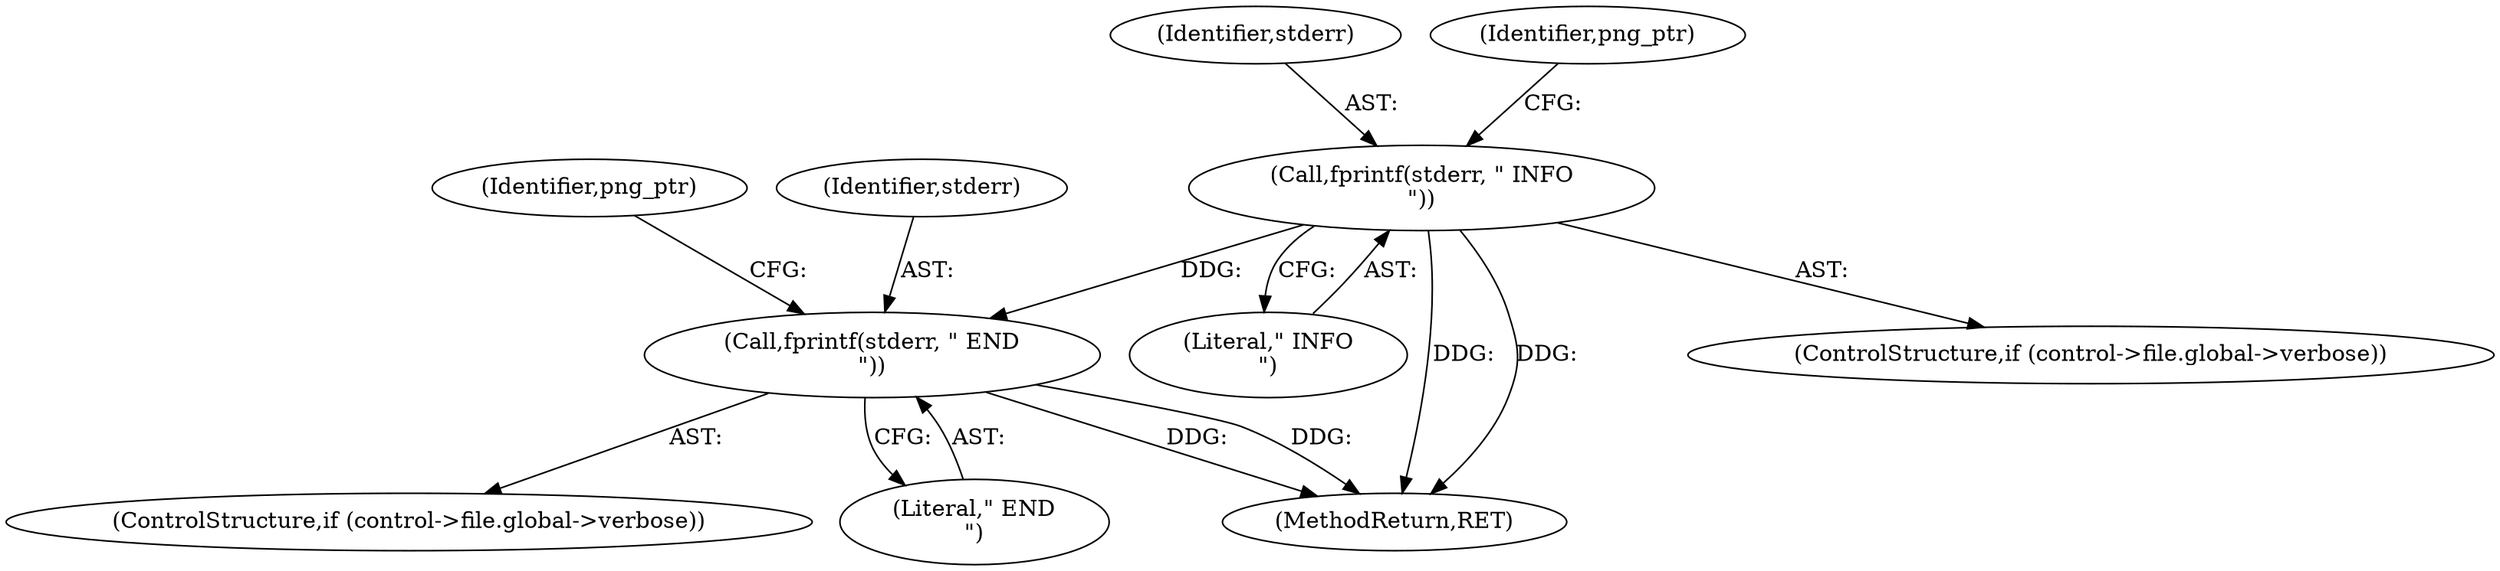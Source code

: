 digraph "0_Android_9d4853418ab2f754c2b63e091c29c5529b8b86ca_172@API" {
"1000182" [label="(Call,fprintf(stderr, \" INFO\n\"))"];
"1000234" [label="(Call,fprintf(stderr, \" END\n\"))"];
"1000182" [label="(Call,fprintf(stderr, \" INFO\n\"))"];
"1000174" [label="(ControlStructure,if (control->file.global->verbose))"];
"1000183" [label="(Identifier,stderr)"];
"1000186" [label="(Identifier,png_ptr)"];
"1000184" [label="(Literal,\" INFO\n\")"];
"1000238" [label="(Identifier,png_ptr)"];
"1000248" [label="(MethodReturn,RET)"];
"1000226" [label="(ControlStructure,if (control->file.global->verbose))"];
"1000234" [label="(Call,fprintf(stderr, \" END\n\"))"];
"1000236" [label="(Literal,\" END\n\")"];
"1000235" [label="(Identifier,stderr)"];
"1000182" -> "1000174"  [label="AST: "];
"1000182" -> "1000184"  [label="CFG: "];
"1000183" -> "1000182"  [label="AST: "];
"1000184" -> "1000182"  [label="AST: "];
"1000186" -> "1000182"  [label="CFG: "];
"1000182" -> "1000248"  [label="DDG: "];
"1000182" -> "1000248"  [label="DDG: "];
"1000182" -> "1000234"  [label="DDG: "];
"1000234" -> "1000226"  [label="AST: "];
"1000234" -> "1000236"  [label="CFG: "];
"1000235" -> "1000234"  [label="AST: "];
"1000236" -> "1000234"  [label="AST: "];
"1000238" -> "1000234"  [label="CFG: "];
"1000234" -> "1000248"  [label="DDG: "];
"1000234" -> "1000248"  [label="DDG: "];
}

